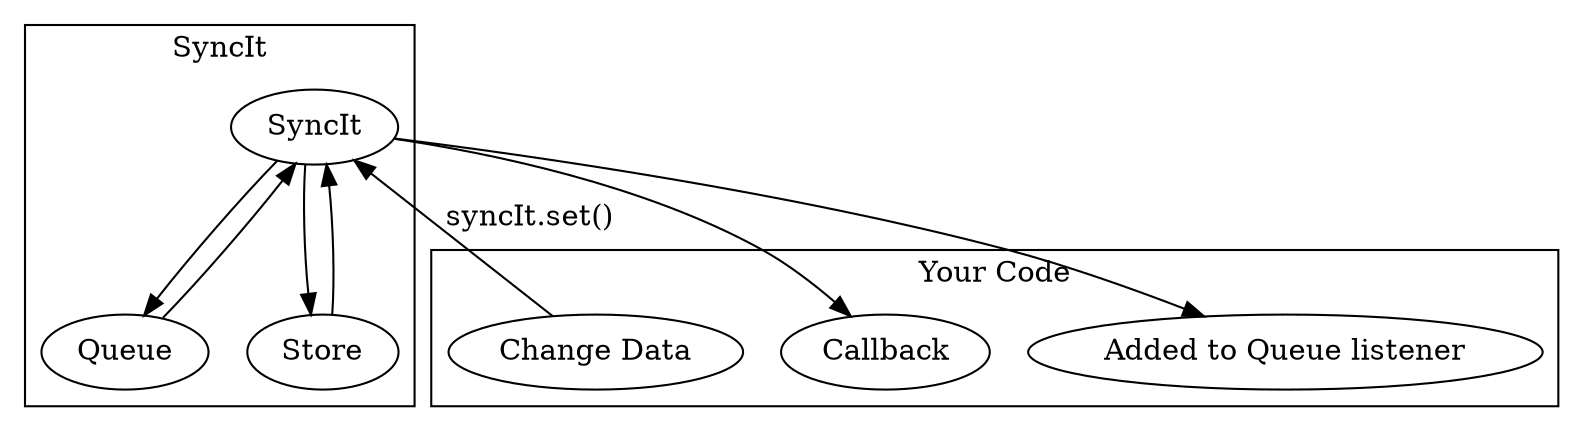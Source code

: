 digraph a { 

	subgraph clusteryourcode {
		label = "Your Code";
		App [label="Change Data", rank=1];
		SyncItCallback [label=Callback];
		SyncItEventHandler [label="Added to Queue listener"];
	}
	
	subgraph clustersyncit {
		label = "SyncIt"
		SyncIt;
		Queue;
		Store;
	}
	
	App -> SyncIt [label="syncIt.set()"];
	SyncIt -> Store -> SyncIt -> Queue -> SyncIt -> SyncItCallback;
	SyncIt ->SyncItEventHandler;

}
